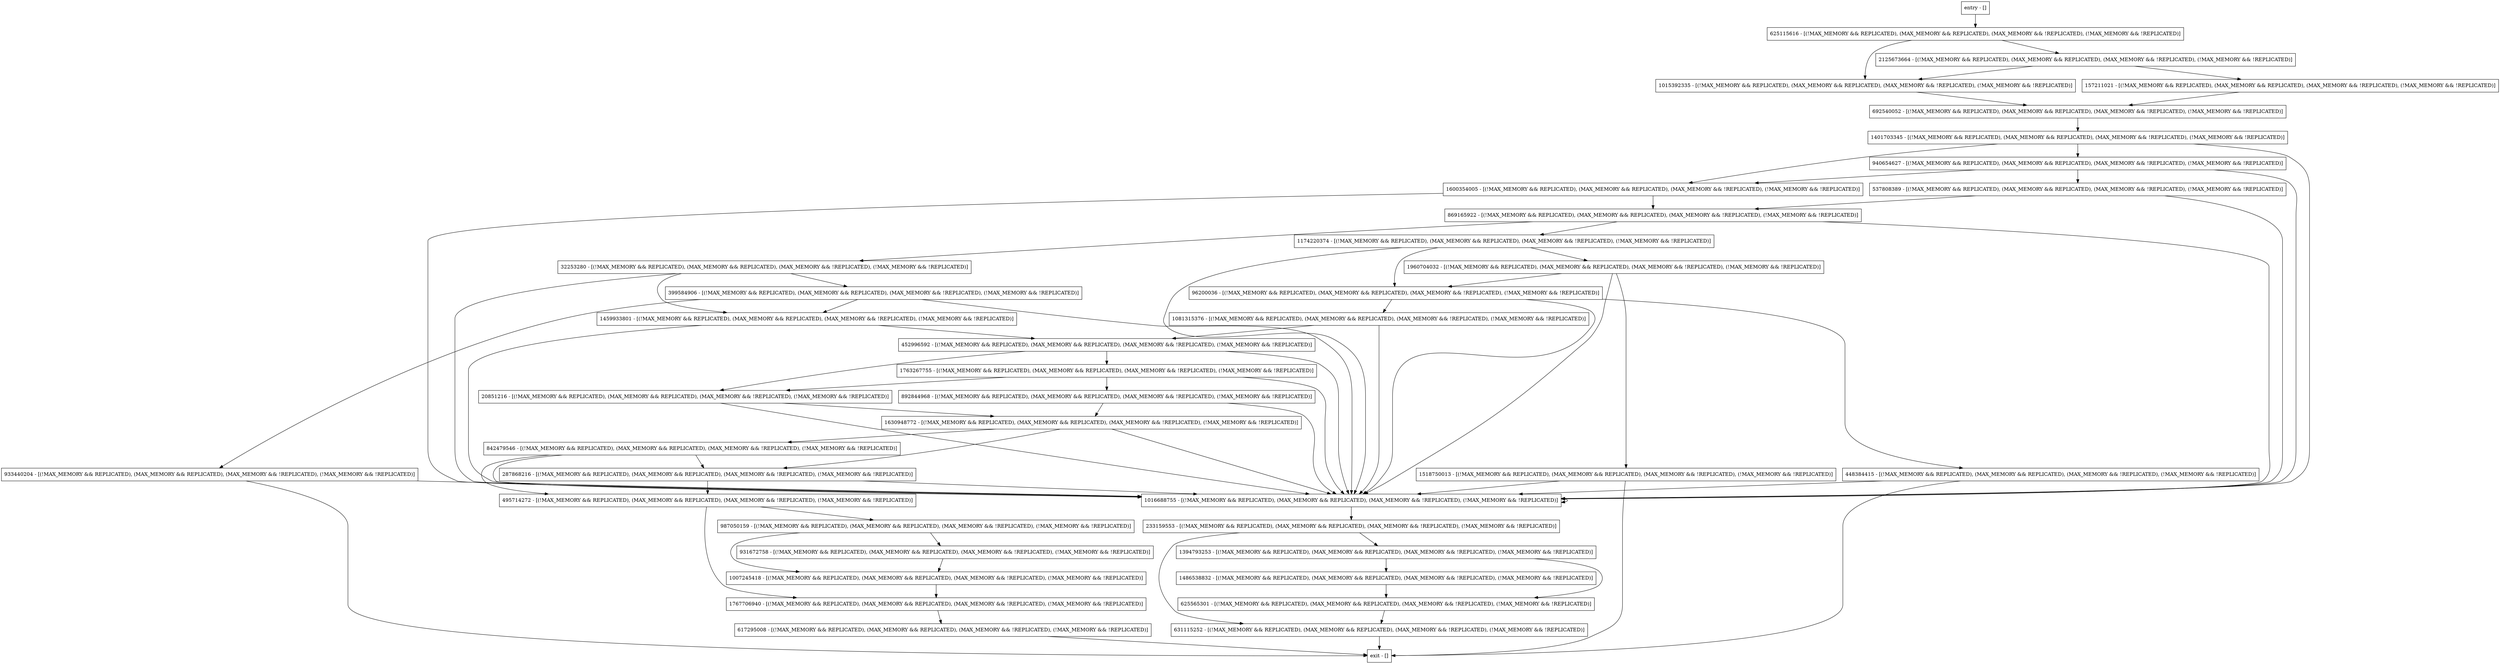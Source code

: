 digraph setupDatabase {
node [shape=record];
892844968 [label="892844968 - [(!MAX_MEMORY && REPLICATED), (MAX_MEMORY && REPLICATED), (MAX_MEMORY && !REPLICATED), (!MAX_MEMORY && !REPLICATED)]"];
537808389 [label="537808389 - [(!MAX_MEMORY && REPLICATED), (MAX_MEMORY && REPLICATED), (MAX_MEMORY && !REPLICATED), (!MAX_MEMORY && !REPLICATED)]"];
1459933801 [label="1459933801 - [(!MAX_MEMORY && REPLICATED), (MAX_MEMORY && REPLICATED), (MAX_MEMORY && !REPLICATED), (!MAX_MEMORY && !REPLICATED)]"];
1016688755 [label="1016688755 - [(!MAX_MEMORY && REPLICATED), (MAX_MEMORY && REPLICATED), (MAX_MEMORY && !REPLICATED), (!MAX_MEMORY && !REPLICATED)]"];
1518750013 [label="1518750013 - [(!MAX_MEMORY && REPLICATED), (MAX_MEMORY && REPLICATED), (MAX_MEMORY && !REPLICATED), (!MAX_MEMORY && !REPLICATED)]"];
617295008 [label="617295008 - [(!MAX_MEMORY && REPLICATED), (MAX_MEMORY && REPLICATED), (MAX_MEMORY && !REPLICATED), (!MAX_MEMORY && !REPLICATED)]"];
233159553 [label="233159553 - [(!MAX_MEMORY && REPLICATED), (MAX_MEMORY && REPLICATED), (MAX_MEMORY && !REPLICATED), (!MAX_MEMORY && !REPLICATED)]"];
1401703345 [label="1401703345 - [(!MAX_MEMORY && REPLICATED), (MAX_MEMORY && REPLICATED), (MAX_MEMORY && !REPLICATED), (!MAX_MEMORY && !REPLICATED)]"];
32253280 [label="32253280 - [(!MAX_MEMORY && REPLICATED), (MAX_MEMORY && REPLICATED), (MAX_MEMORY && !REPLICATED), (!MAX_MEMORY && !REPLICATED)]"];
495714272 [label="495714272 - [(!MAX_MEMORY && REPLICATED), (MAX_MEMORY && REPLICATED), (MAX_MEMORY && !REPLICATED), (!MAX_MEMORY && !REPLICATED)]"];
1960704032 [label="1960704032 - [(!MAX_MEMORY && REPLICATED), (MAX_MEMORY && REPLICATED), (MAX_MEMORY && !REPLICATED), (!MAX_MEMORY && !REPLICATED)]"];
842479546 [label="842479546 - [(!MAX_MEMORY && REPLICATED), (MAX_MEMORY && REPLICATED), (MAX_MEMORY && !REPLICATED), (!MAX_MEMORY && !REPLICATED)]"];
625115616 [label="625115616 - [(!MAX_MEMORY && REPLICATED), (MAX_MEMORY && REPLICATED), (MAX_MEMORY && !REPLICATED), (!MAX_MEMORY && !REPLICATED)]"];
1600354005 [label="1600354005 - [(!MAX_MEMORY && REPLICATED), (MAX_MEMORY && REPLICATED), (MAX_MEMORY && !REPLICATED), (!MAX_MEMORY && !REPLICATED)]"];
1763267755 [label="1763267755 - [(!MAX_MEMORY && REPLICATED), (MAX_MEMORY && REPLICATED), (MAX_MEMORY && !REPLICATED), (!MAX_MEMORY && !REPLICATED)]"];
1015392335 [label="1015392335 - [(!MAX_MEMORY && REPLICATED), (MAX_MEMORY && REPLICATED), (MAX_MEMORY && !REPLICATED), (!MAX_MEMORY && !REPLICATED)]"];
692540052 [label="692540052 - [(!MAX_MEMORY && REPLICATED), (MAX_MEMORY && REPLICATED), (MAX_MEMORY && !REPLICATED), (!MAX_MEMORY && !REPLICATED)]"];
399584906 [label="399584906 - [(!MAX_MEMORY && REPLICATED), (MAX_MEMORY && REPLICATED), (MAX_MEMORY && !REPLICATED), (!MAX_MEMORY && !REPLICATED)]"];
1174220374 [label="1174220374 - [(!MAX_MEMORY && REPLICATED), (MAX_MEMORY && REPLICATED), (MAX_MEMORY && !REPLICATED), (!MAX_MEMORY && !REPLICATED)]"];
631115252 [label="631115252 - [(!MAX_MEMORY && REPLICATED), (MAX_MEMORY && REPLICATED), (MAX_MEMORY && !REPLICATED), (!MAX_MEMORY && !REPLICATED)]"];
869165922 [label="869165922 - [(!MAX_MEMORY && REPLICATED), (MAX_MEMORY && REPLICATED), (MAX_MEMORY && !REPLICATED), (!MAX_MEMORY && !REPLICATED)]"];
1767706940 [label="1767706940 - [(!MAX_MEMORY && REPLICATED), (MAX_MEMORY && REPLICATED), (MAX_MEMORY && !REPLICATED), (!MAX_MEMORY && !REPLICATED)]"];
931672758 [label="931672758 - [(!MAX_MEMORY && REPLICATED), (MAX_MEMORY && REPLICATED), (MAX_MEMORY && !REPLICATED), (!MAX_MEMORY && !REPLICATED)]"];
625565301 [label="625565301 - [(!MAX_MEMORY && REPLICATED), (MAX_MEMORY && REPLICATED), (MAX_MEMORY && !REPLICATED), (!MAX_MEMORY && !REPLICATED)]"];
entry [label="entry - []"];
exit [label="exit - []"];
1394793253 [label="1394793253 - [(!MAX_MEMORY && REPLICATED), (MAX_MEMORY && REPLICATED), (MAX_MEMORY && !REPLICATED), (!MAX_MEMORY && !REPLICATED)]"];
452996592 [label="452996592 - [(!MAX_MEMORY && REPLICATED), (MAX_MEMORY && REPLICATED), (MAX_MEMORY && !REPLICATED), (!MAX_MEMORY && !REPLICATED)]"];
448384415 [label="448384415 - [(!MAX_MEMORY && REPLICATED), (MAX_MEMORY && REPLICATED), (MAX_MEMORY && !REPLICATED), (!MAX_MEMORY && !REPLICATED)]"];
1007245418 [label="1007245418 - [(!MAX_MEMORY && REPLICATED), (MAX_MEMORY && REPLICATED), (MAX_MEMORY && !REPLICATED), (!MAX_MEMORY && !REPLICATED)]"];
940654627 [label="940654627 - [(!MAX_MEMORY && REPLICATED), (MAX_MEMORY && REPLICATED), (MAX_MEMORY && !REPLICATED), (!MAX_MEMORY && !REPLICATED)]"];
20851216 [label="20851216 - [(!MAX_MEMORY && REPLICATED), (MAX_MEMORY && REPLICATED), (MAX_MEMORY && !REPLICATED), (!MAX_MEMORY && !REPLICATED)]"];
287868216 [label="287868216 - [(!MAX_MEMORY && REPLICATED), (MAX_MEMORY && REPLICATED), (MAX_MEMORY && !REPLICATED), (!MAX_MEMORY && !REPLICATED)]"];
1630948772 [label="1630948772 - [(!MAX_MEMORY && REPLICATED), (MAX_MEMORY && REPLICATED), (MAX_MEMORY && !REPLICATED), (!MAX_MEMORY && !REPLICATED)]"];
157211021 [label="157211021 - [(!MAX_MEMORY && REPLICATED), (MAX_MEMORY && REPLICATED), (MAX_MEMORY && !REPLICATED), (!MAX_MEMORY && !REPLICATED)]"];
933440204 [label="933440204 - [(!MAX_MEMORY && REPLICATED), (MAX_MEMORY && REPLICATED), (MAX_MEMORY && !REPLICATED), (!MAX_MEMORY && !REPLICATED)]"];
1081315376 [label="1081315376 - [(!MAX_MEMORY && REPLICATED), (MAX_MEMORY && REPLICATED), (MAX_MEMORY && !REPLICATED), (!MAX_MEMORY && !REPLICATED)]"];
987050159 [label="987050159 - [(!MAX_MEMORY && REPLICATED), (MAX_MEMORY && REPLICATED), (MAX_MEMORY && !REPLICATED), (!MAX_MEMORY && !REPLICATED)]"];
96200036 [label="96200036 - [(!MAX_MEMORY && REPLICATED), (MAX_MEMORY && REPLICATED), (MAX_MEMORY && !REPLICATED), (!MAX_MEMORY && !REPLICATED)]"];
2125673664 [label="2125673664 - [(!MAX_MEMORY && REPLICATED), (MAX_MEMORY && REPLICATED), (MAX_MEMORY && !REPLICATED), (!MAX_MEMORY && !REPLICATED)]"];
1486538832 [label="1486538832 - [(!MAX_MEMORY && REPLICATED), (MAX_MEMORY && REPLICATED), (MAX_MEMORY && !REPLICATED), (!MAX_MEMORY && !REPLICATED)]"];
entry;
exit;
892844968 -> 1630948772;
892844968 -> 1016688755;
537808389 -> 1016688755;
537808389 -> 869165922;
1459933801 -> 452996592;
1459933801 -> 1016688755;
1016688755 -> 1016688755;
1016688755 -> 233159553;
1518750013 -> exit;
1518750013 -> 1016688755;
617295008 -> exit;
233159553 -> 1394793253;
233159553 -> 631115252;
1401703345 -> 1600354005;
1401703345 -> 940654627;
1401703345 -> 1016688755;
32253280 -> 1459933801;
32253280 -> 399584906;
32253280 -> 1016688755;
495714272 -> 987050159;
495714272 -> 1767706940;
1960704032 -> 1518750013;
1960704032 -> 1016688755;
1960704032 -> 96200036;
842479546 -> 287868216;
842479546 -> 1016688755;
842479546 -> 495714272;
625115616 -> 1015392335;
625115616 -> 2125673664;
1600354005 -> 1016688755;
1600354005 -> 869165922;
1763267755 -> 892844968;
1763267755 -> 20851216;
1763267755 -> 1016688755;
1015392335 -> 692540052;
692540052 -> 1401703345;
399584906 -> 1459933801;
399584906 -> 1016688755;
399584906 -> 933440204;
1174220374 -> 1016688755;
1174220374 -> 1960704032;
1174220374 -> 96200036;
631115252 -> exit;
869165922 -> 32253280;
869165922 -> 1016688755;
869165922 -> 1174220374;
1767706940 -> 617295008;
931672758 -> 1007245418;
625565301 -> 631115252;
entry -> 625115616;
1394793253 -> 625565301;
1394793253 -> 1486538832;
452996592 -> 1763267755;
452996592 -> 20851216;
452996592 -> 1016688755;
448384415 -> exit;
448384415 -> 1016688755;
1007245418 -> 1767706940;
940654627 -> 1600354005;
940654627 -> 537808389;
940654627 -> 1016688755;
20851216 -> 1630948772;
20851216 -> 1016688755;
287868216 -> 1016688755;
287868216 -> 495714272;
1630948772 -> 287868216;
1630948772 -> 1016688755;
1630948772 -> 842479546;
157211021 -> 692540052;
933440204 -> exit;
933440204 -> 1016688755;
1081315376 -> 452996592;
1081315376 -> 1016688755;
987050159 -> 1007245418;
987050159 -> 931672758;
96200036 -> 448384415;
96200036 -> 1016688755;
96200036 -> 1081315376;
2125673664 -> 1015392335;
2125673664 -> 157211021;
1486538832 -> 625565301;
}
